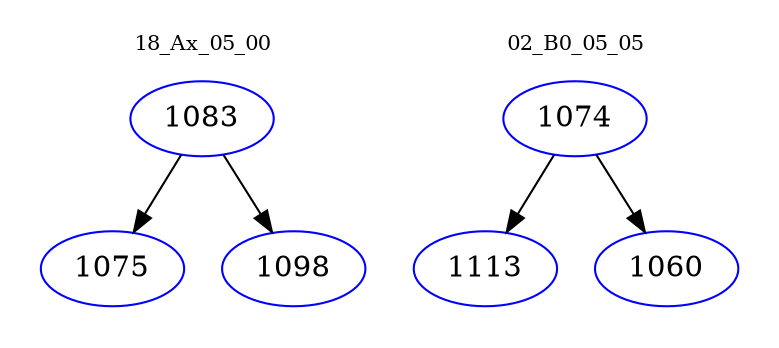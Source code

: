 digraph{
subgraph cluster_0 {
color = white
label = "18_Ax_05_00";
fontsize=10;
T0_1083 [label="1083", color="blue"]
T0_1083 -> T0_1075 [color="black"]
T0_1075 [label="1075", color="blue"]
T0_1083 -> T0_1098 [color="black"]
T0_1098 [label="1098", color="blue"]
}
subgraph cluster_1 {
color = white
label = "02_B0_05_05";
fontsize=10;
T1_1074 [label="1074", color="blue"]
T1_1074 -> T1_1113 [color="black"]
T1_1113 [label="1113", color="blue"]
T1_1074 -> T1_1060 [color="black"]
T1_1060 [label="1060", color="blue"]
}
}

